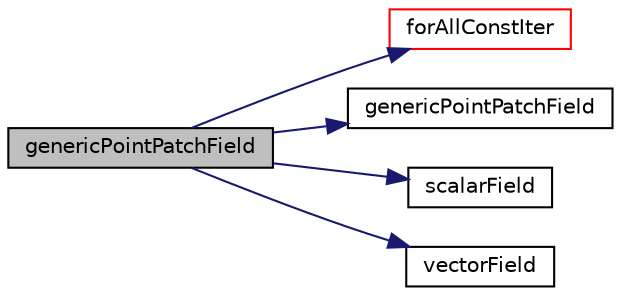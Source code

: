 digraph "genericPointPatchField"
{
  bgcolor="transparent";
  edge [fontname="Helvetica",fontsize="10",labelfontname="Helvetica",labelfontsize="10"];
  node [fontname="Helvetica",fontsize="10",shape=record];
  rankdir="LR";
  Node315 [label="genericPointPatchField",height=0.2,width=0.4,color="black", fillcolor="grey75", style="filled", fontcolor="black"];
  Node315 -> Node316 [color="midnightblue",fontsize="10",style="solid",fontname="Helvetica"];
  Node316 [label="forAllConstIter",height=0.2,width=0.4,color="red",URL="$a39311.html#ae21e2836509b0fa7f7cedf6493b11b09"];
  Node315 -> Node613 [color="midnightblue",fontsize="10",style="solid",fontname="Helvetica"];
  Node613 [label="genericPointPatchField",height=0.2,width=0.4,color="black",URL="$a24693.html#a16530e829aeb02359150525eaba437d3",tooltip="Construct from patch and internal field. "];
  Node315 -> Node614 [color="midnightblue",fontsize="10",style="solid",fontname="Helvetica"];
  Node614 [label="scalarField",height=0.2,width=0.4,color="black",URL="$a19442.html#afcd8855c276a98ae9604b35c8fb5b81e"];
  Node315 -> Node615 [color="midnightblue",fontsize="10",style="solid",fontname="Helvetica"];
  Node615 [label="vectorField",height=0.2,width=0.4,color="black",URL="$a19448.html#a26449ea948f1206dbb29e1bc6e5c7c64"];
}
